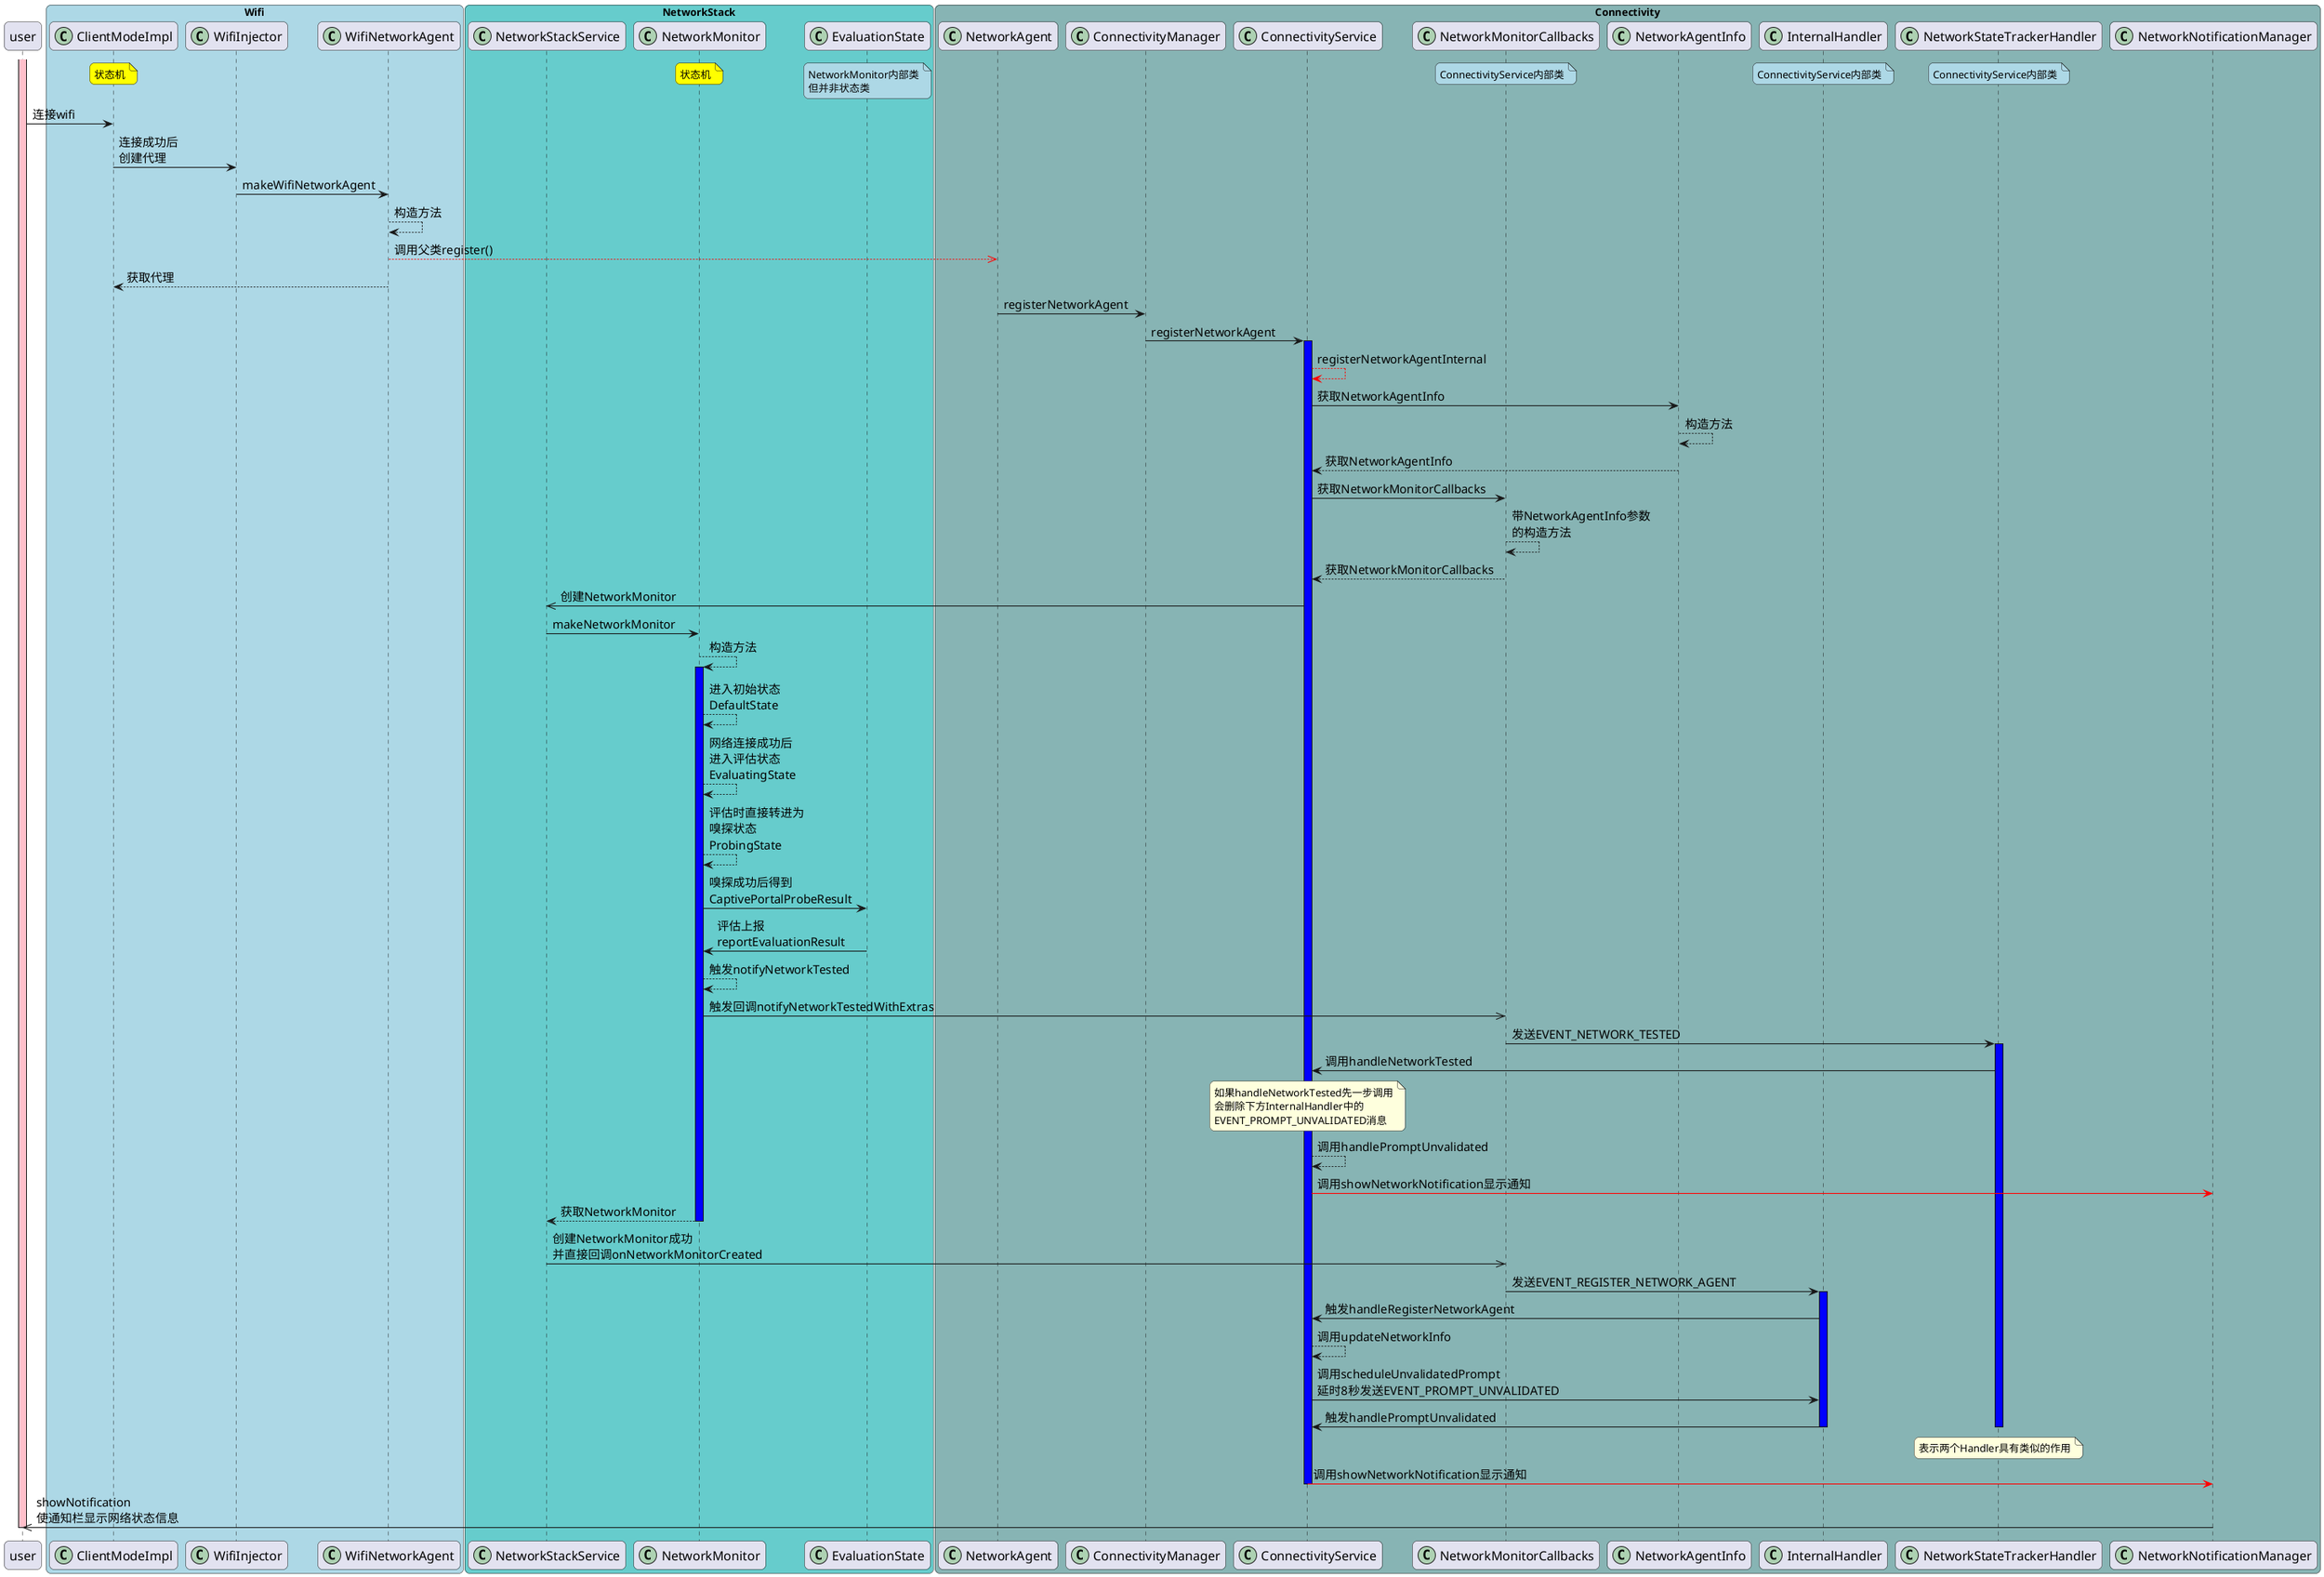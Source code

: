 @startuml
skinparam roundcorner 12
skinparam sequence {
	ParticipantFontName 迷你简准圆
	ParticipantFontSize 16
    ArrowThickness 1.1

    ArrowFontName 迷你简准圆
    ArrowFontSize 15
}
activate user #pink

box "Wifi" #lightblue

participant ClientModeImpl as CMI<< (C,#ADD1B2)  >>
participant WifiInjector as WI << (C,#ADD1B2)  >>
participant WifiNetworkAgent as WNA << (C,#ADD1B2)  >>

end box

box "NetworkStack" #66CCCC

participant NetworkStackService as NSS<< (C,#ADD1B2)  >>
participant NetworkMonitor as NM<< (C,#ADD1B2)  >>
participant EvaluationState  as ES<< (C,#ADD1B2)  >>
end box

box "Connectivity" #87B4B4
participant NetworkAgent as NA<< (C,#ADD1B2)  >>
participant ConnectivityManager as CM<< (C,#ADD1B2)  >>
participant ConnectivityService as CS<< (C,#ADD1B2)  >>
participant NetworkMonitorCallbacks as NMC<< (C,#ADD1B2)  >>
participant NetworkAgentInfo  as NAI<< (C,#ADD1B2)  >>
participant InternalHandler  as IH<< (C,#ADD1B2)  >>
participant NetworkStateTrackerHandler  as NSTH<< (C,#ADD1B2)  >>
participant NetworkNotificationManager  as NNM<< (C,#ADD1B2)  >>

note over NMC #lightblue: ConnectivityService内部类
/ note over IH #lightblue: ConnectivityService内部类
/ note over NSTH #lightblue: ConnectivityService内部类
/ note over NM #yellow: 状态机
/ note over CMI #yellow: 状态机
/ note over ES #lightblue: NetworkMonitor内部类\n但并非状态类
end box
user -> CMI : 连接wifi
CMI -> WI : 连接成功后\n创建代理
WI -> WNA : makeWifiNetworkAgent
WNA --> WNA :构造方法
WNA -[#red]->> NA : 调用父类register()
WNA --> CMI : 获取代理

NA -> CM : registerNetworkAgent
CM -> CS : registerNetworkAgent
activate CS #blue
CS -[#red]-> CS : registerNetworkAgentInternal
CS -> NAI : 获取NetworkAgentInfo
NAI --> NAI : 构造方法
NAI --> CS : 获取NetworkAgentInfo
CS -> NMC : 获取NetworkMonitorCallbacks
NMC --> NMC : 带NetworkAgentInfo参数\n的构造方法
NMC --> CS : 获取NetworkMonitorCallbacks


CS ->> NSS : 创建NetworkMonitor
NSS -> NM : makeNetworkMonitor
NM --> NM : 构造方法
activate NM #blue
NM --> NM : 进入初始状态\nDefaultState
NM --> NM : 网络连接成功后\n进入评估状态\nEvaluatingState
NM --> NM : 评估时直接转进为\n嗅探状态\nProbingState
NM -> ES : 嗅探成功后得到\nCaptivePortalProbeResult
ES -> NM : 评估上报\nreportEvaluationResult
NM --> NM : 触发notifyNetworkTested
NM ->> NMC : 触发回调notifyNetworkTestedWithExtras
NMC -> NSTH : 发送EVENT_NETWORK_TESTED
activate NSTH #blue
NSTH -> CS : 调用handleNetworkTested
note over CS : 如果handleNetworkTested先一步调用\n会删除下方InternalHandler中的\nEVENT_PROMPT_UNVALIDATED消息
CS --> CS : 调用handlePromptUnvalidated
CS -[#red]> NNM : 调用showNetworkNotification显示通知
NM --> NSS : 获取NetworkMonitor
deactivate NM
NSS ->> NMC : 创建NetworkMonitor成功\n并直接回调onNetworkMonitorCreated
NMC -> IH : 发送EVENT_REGISTER_NETWORK_AGENT
activate IH #blue
IH -> CS : 触发handleRegisterNetworkAgent
CS --> CS : 调用updateNetworkInfo
CS -> IH : 调用scheduleUnvalidatedPrompt\n延时8秒发送EVENT_PROMPT_UNVALIDATED
IH -> CS : 触发handlePromptUnvalidated
deactivate IH
note over NSTH : 表示两个Handler具有类似的作用
deactivate NSTH
CS -[#red]> NNM : 调用showNetworkNotification显示通知
deactivate CS
NNM ->> user : showNotification\n使通知栏显示网络状态信息
deactivate user
@enduml